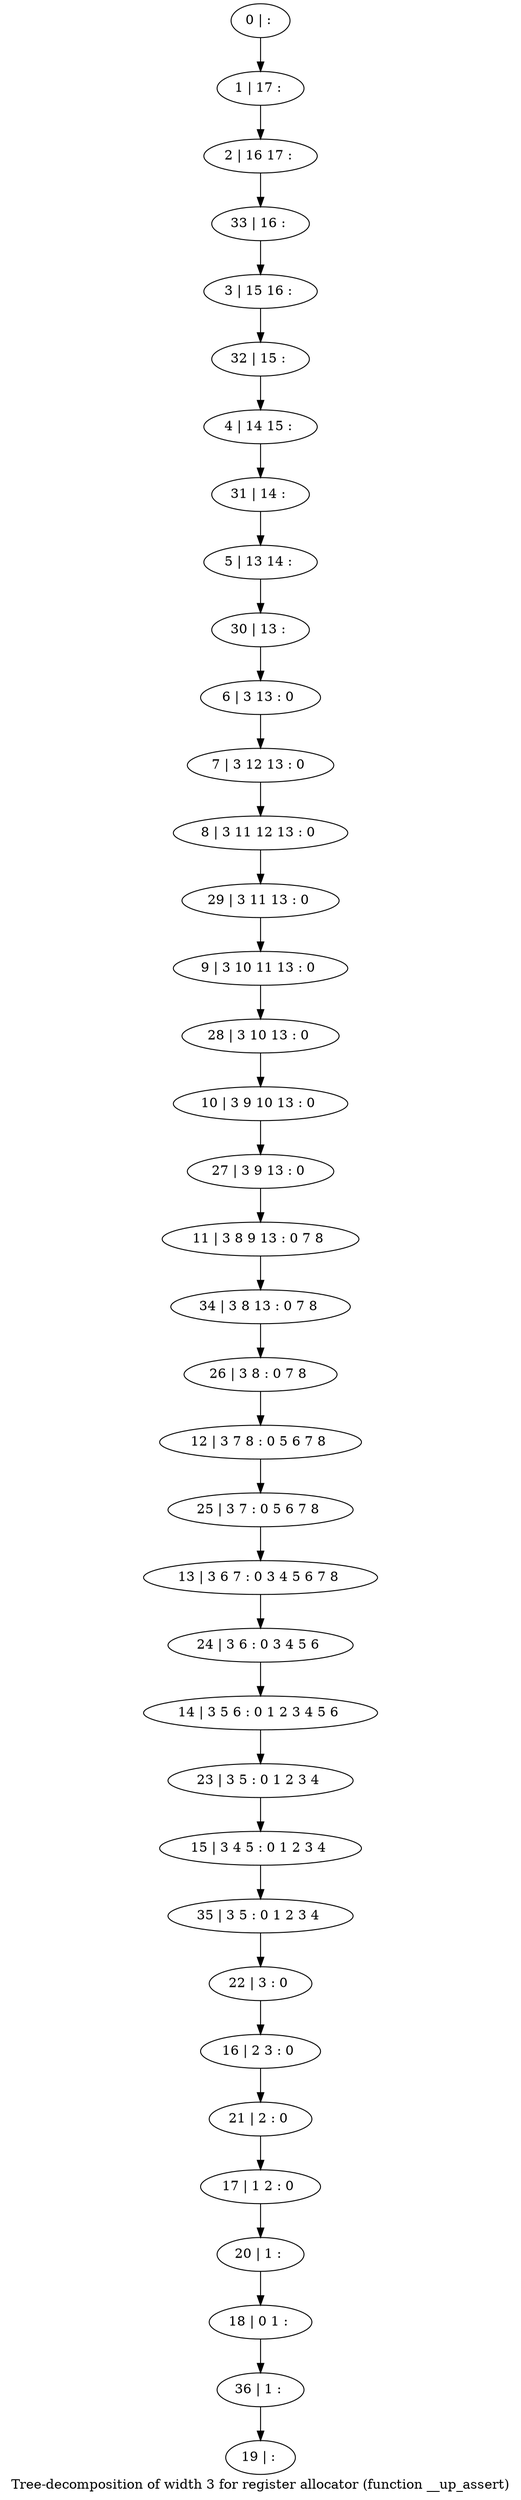 digraph G {
graph [label="Tree-decomposition of width 3 for register allocator (function __up_assert)"]
0[label="0 | : "];
1[label="1 | 17 : "];
2[label="2 | 16 17 : "];
3[label="3 | 15 16 : "];
4[label="4 | 14 15 : "];
5[label="5 | 13 14 : "];
6[label="6 | 3 13 : 0 "];
7[label="7 | 3 12 13 : 0 "];
8[label="8 | 3 11 12 13 : 0 "];
9[label="9 | 3 10 11 13 : 0 "];
10[label="10 | 3 9 10 13 : 0 "];
11[label="11 | 3 8 9 13 : 0 7 8 "];
12[label="12 | 3 7 8 : 0 5 6 7 8 "];
13[label="13 | 3 6 7 : 0 3 4 5 6 7 8 "];
14[label="14 | 3 5 6 : 0 1 2 3 4 5 6 "];
15[label="15 | 3 4 5 : 0 1 2 3 4 "];
16[label="16 | 2 3 : 0 "];
17[label="17 | 1 2 : 0 "];
18[label="18 | 0 1 : "];
19[label="19 | : "];
20[label="20 | 1 : "];
21[label="21 | 2 : 0 "];
22[label="22 | 3 : 0 "];
23[label="23 | 3 5 : 0 1 2 3 4 "];
24[label="24 | 3 6 : 0 3 4 5 6 "];
25[label="25 | 3 7 : 0 5 6 7 8 "];
26[label="26 | 3 8 : 0 7 8 "];
27[label="27 | 3 9 13 : 0 "];
28[label="28 | 3 10 13 : 0 "];
29[label="29 | 3 11 13 : 0 "];
30[label="30 | 13 : "];
31[label="31 | 14 : "];
32[label="32 | 15 : "];
33[label="33 | 16 : "];
34[label="34 | 3 8 13 : 0 7 8 "];
35[label="35 | 3 5 : 0 1 2 3 4 "];
36[label="36 | 1 : "];
0->1 ;
1->2 ;
6->7 ;
7->8 ;
20->18 ;
17->20 ;
21->17 ;
16->21 ;
22->16 ;
23->15 ;
14->23 ;
24->14 ;
13->24 ;
25->13 ;
12->25 ;
26->12 ;
27->11 ;
10->27 ;
28->10 ;
9->28 ;
29->9 ;
8->29 ;
30->6 ;
5->30 ;
31->5 ;
4->31 ;
32->4 ;
3->32 ;
33->3 ;
2->33 ;
34->26 ;
11->34 ;
35->22 ;
15->35 ;
36->19 ;
18->36 ;
}

